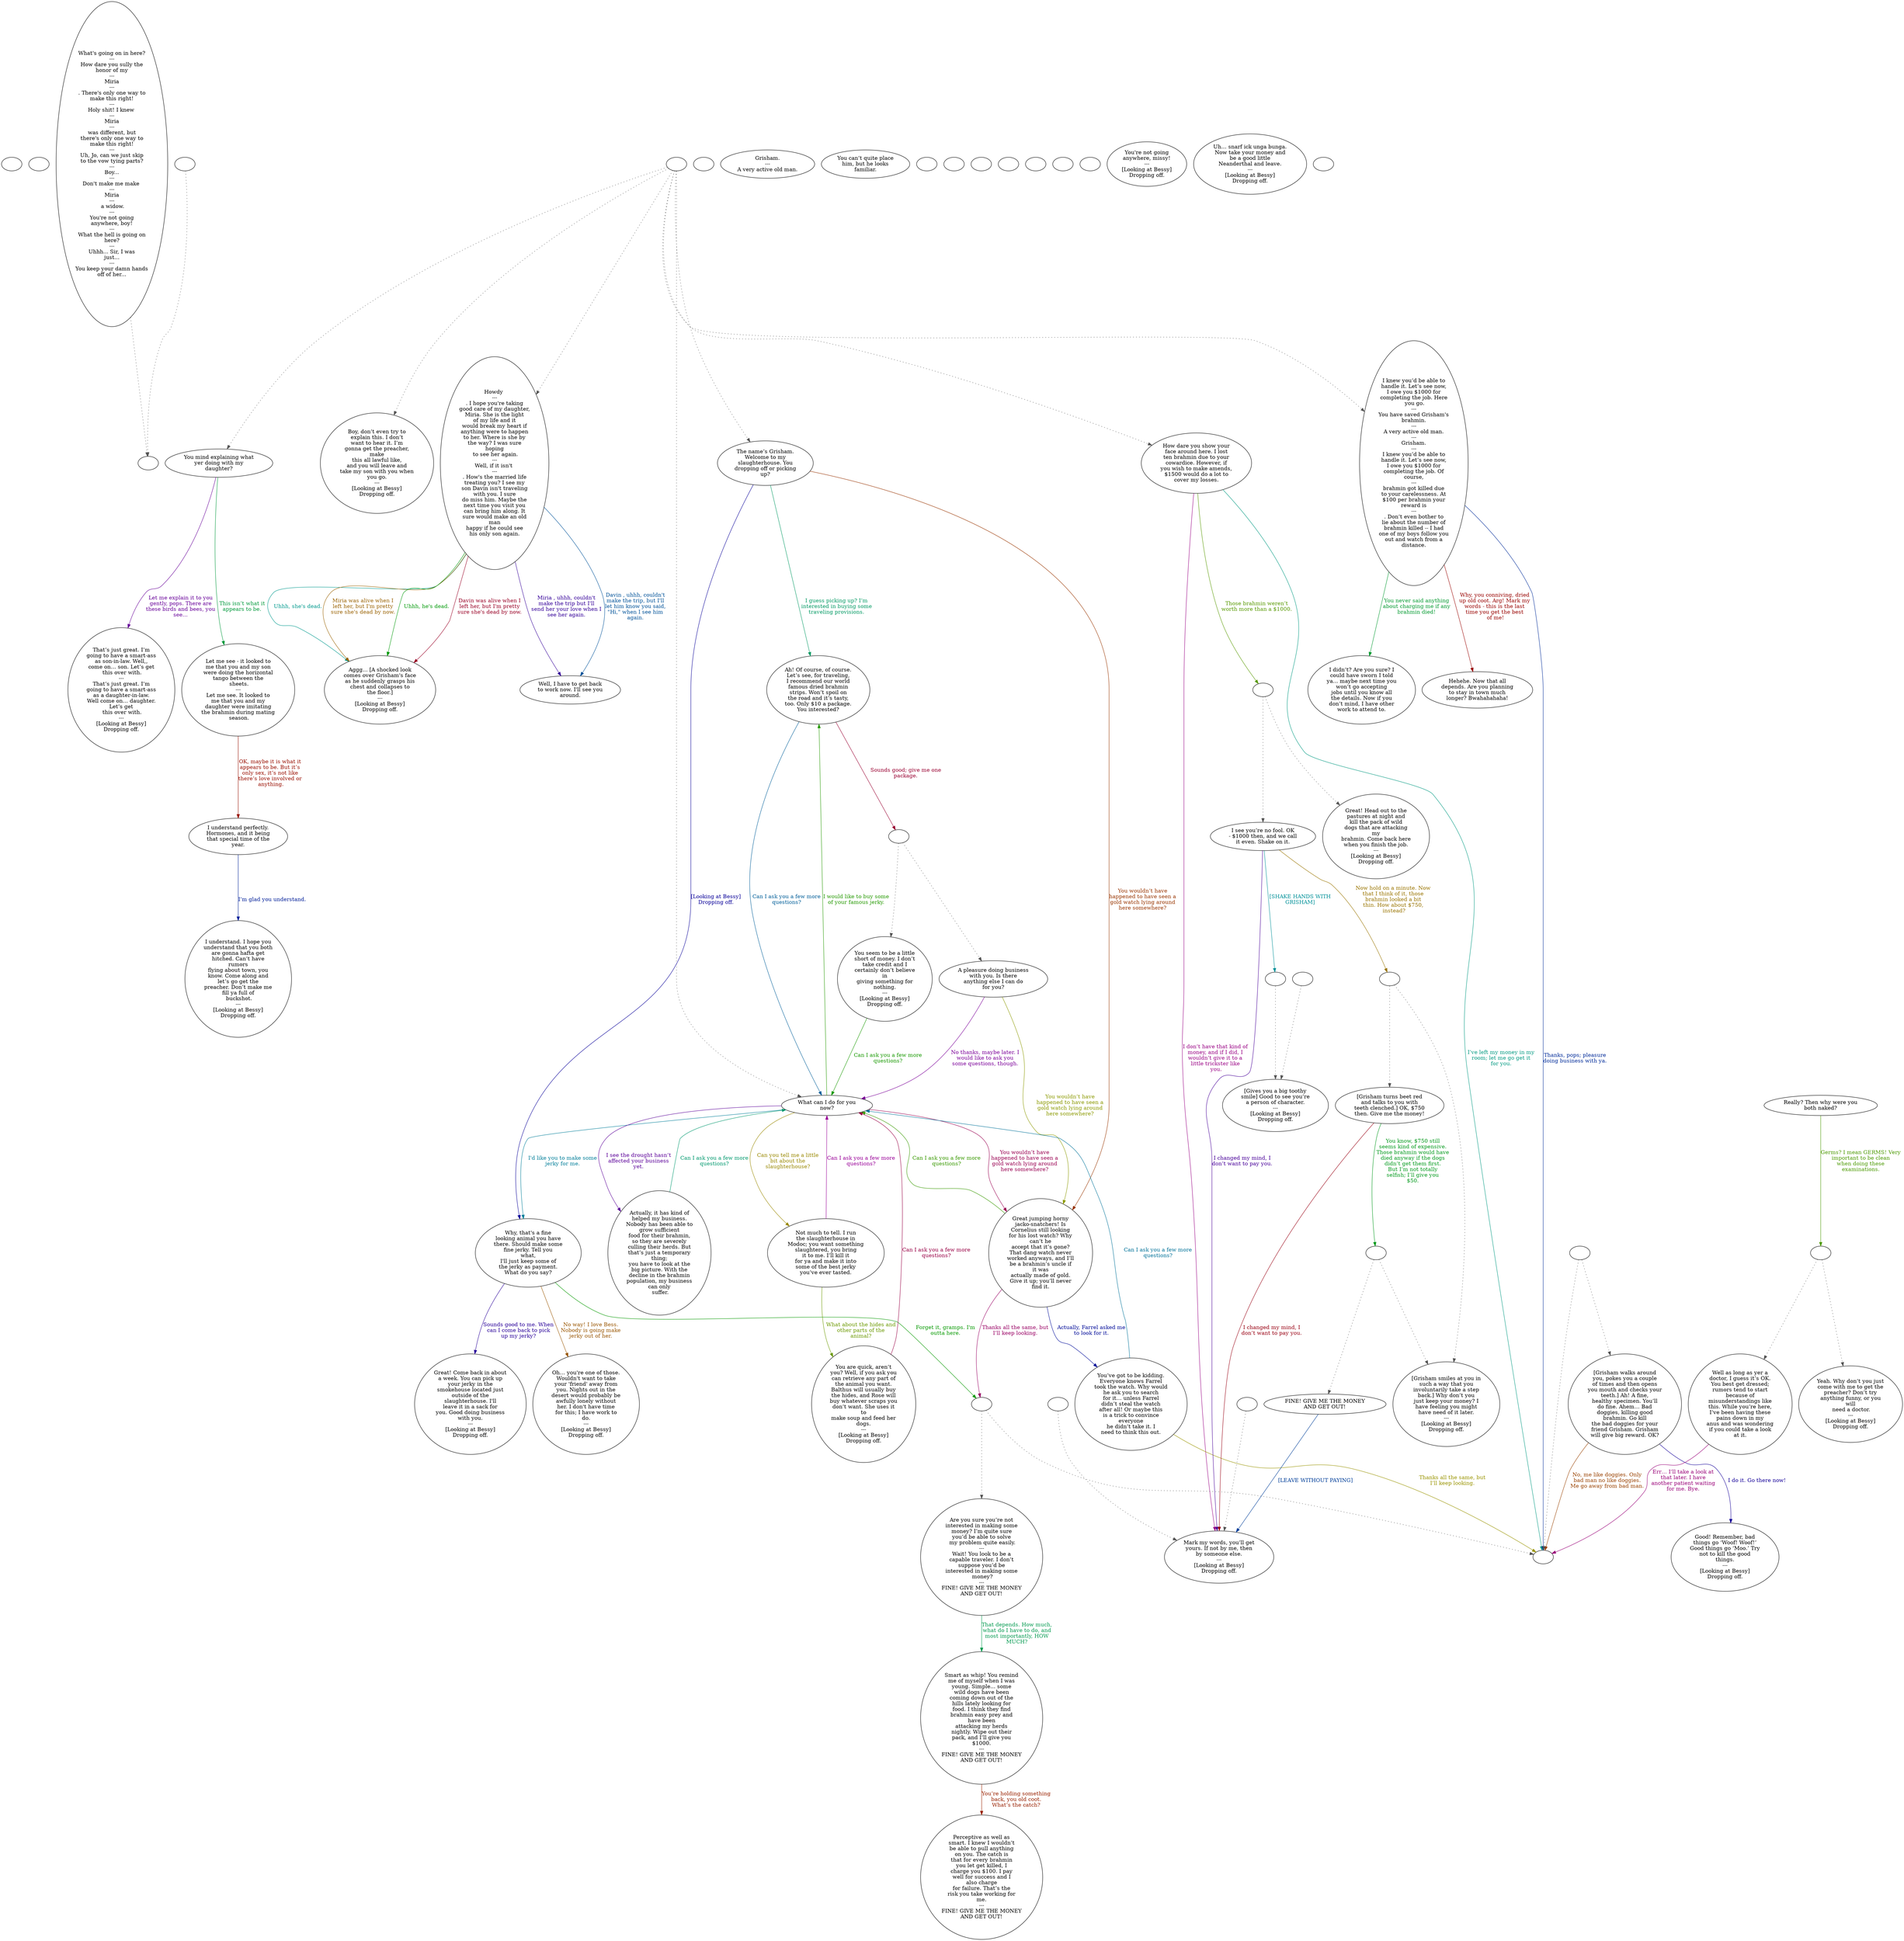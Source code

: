 digraph mcGrisha {
  "checkPartyMembersNearDoor" [style=filled       fillcolor="#FFFFFF"       color="#000000"]
  "checkPartyMembersNearDoor" [label=""]
  "start" [style=filled       fillcolor="#FFFFFF"       color="#000000"]
  "start" [label=""]
  "critter_p_proc" [style=filled       fillcolor="#FFFFFF"       color="#000000"]
  "critter_p_proc" -> "Node998" [style=dotted color="#555555"]
  "critter_p_proc" [label="What's going on in here?\n---\nHow dare you sully the\nhonor of my\n---\nMiria\n---\n. There's only one way to\nmake this right!\n---\nHoly shit! I knew \n---\nMiria\n---\nwas different, but\nthere's only one way to\nmake this right!\n---\nUh, Jo, can we just skip\nto the vow tying parts?\n---\nBoy...\n---\nDon't make me make \n---\nMiria\n---\n a widow.\n---\nYou're not going\nanywhere, boy!\n---\nWhat the hell is going on\nhere?\n---\nUhhh... Sir, I was\njust...\n---\nYou keep your damn hands\noff of her..."]
  "pickup_p_proc" [style=filled       fillcolor="#FFFFFF"       color="#000000"]
  "pickup_p_proc" -> "Node998" [style=dotted color="#555555"]
  "pickup_p_proc" [label=""]
  "talk_p_proc" [style=filled       fillcolor="#FFFFFF"       color="#000000"]
  "talk_p_proc" -> "Node041" [style=dotted color="#555555"]
  "talk_p_proc" -> "Node040" [style=dotted color="#555555"]
  "talk_p_proc" -> "Node050" [style=dotted color="#555555"]
  "talk_p_proc" -> "Node000" [style=dotted color="#555555"]
  "talk_p_proc" -> "Node003" [style=dotted color="#555555"]
  "talk_p_proc" -> "Node002" [style=dotted color="#555555"]
  "talk_p_proc" -> "Node001" [style=dotted color="#555555"]
  "talk_p_proc" [label=""]
  "destroy_p_proc" [style=filled       fillcolor="#FFFFFF"       color="#000000"]
  "destroy_p_proc" [label=""]
  "look_at_p_proc" [style=filled       fillcolor="#FFFFFF"       color="#000000"]
  "look_at_p_proc" [label="Grisham.\n---\nA very active old man."]
  "description_p_proc" [style=filled       fillcolor="#FFFFFF"       color="#000000"]
  "description_p_proc" [label="You can’t quite place\nhim, but he looks\nfamiliar."]
  "use_skill_on_p_proc" [style=filled       fillcolor="#FFFFFF"       color="#000000"]
  "use_skill_on_p_proc" [label=""]
  "damage_p_proc" [style=filled       fillcolor="#FFFFFF"       color="#000000"]
  "damage_p_proc" [label=""]
  "map_enter_p_proc" [style=filled       fillcolor="#FFFFFF"       color="#000000"]
  "map_enter_p_proc" [label=""]
  "map_exit_p_proc" [style=filled       fillcolor="#FFFFFF"       color="#000000"]
  "map_exit_p_proc" [label=""]
  "combat_p_proc" [style=filled       fillcolor="#FFFFFF"       color="#000000"]
  "combat_p_proc" [label=""]
  "timed_event_p_proc" [style=filled       fillcolor="#FFFFFF"       color="#000000"]
  "timed_event_p_proc" [label=""]
  "push_p_proc" [style=filled       fillcolor="#FFFFFF"       color="#000000"]
  "push_p_proc" [label=""]
  "Node000" [style=filled       fillcolor="#FFFFFF"       color="#000000"]
  "Node000" [label="The name’s Grisham.\nWelcome to my\nslaughterhouse. You\ndropping off or picking\nup?"]
  "Node000" -> "Node010" [label="I guess picking up? I’m\ninterested in buying some\ntraveling provisions." color="#009962" fontcolor="#009962"]
  "Node000" -> "Node017" [label="You wouldn’t have\nhappened to have seen a\ngold watch lying around\nhere somewhere?" color="#993500" fontcolor="#993500"]
  "Node000" -> "Node004" [label="[Looking at Bessy]\nDropping off." color="#080099" fontcolor="#080099"]
  "Node001" [style=filled       fillcolor="#FFFFFF"       color="#000000"]
  "Node001" [label="What can I do for you\nnow?"]
  "Node001" -> "Node010" [label="I would like to buy some\nof your famous jerky." color="#249900" fontcolor="#249900"]
  "Node001" -> "Node017" [label="You wouldn’t have\nhappened to have seen a\ngold watch lying around\nhere somewhere?" color="#990051" fontcolor="#990051"]
  "Node001" -> "Node004" [label="I'd like you to make some\njerky for me." color="#007E99" fontcolor="#007E99"]
  "Node001" -> "Node027" [label="Can you tell me a little\nbit about the\nslaughterhouse?" color="#998800" fontcolor="#998800"]
  "Node001" -> "Node028" [label="I see the drought hasn’t\naffected your business\nyet." color="#5B0099" fontcolor="#5B0099"]
  "Node002" [style=filled       fillcolor="#FFFFFF"       color="#000000"]
  "Node002" [label="I knew you’d be able to\nhandle it. Let’s see now,\nI owe you $1000 for\ncompleting the job. Here\n you go.\n---\nYou have saved Grisham's\nbrahmin.\n---\nA very active old man.\n---\nGrisham.\n---\nI knew you’d be able to\nhandle it. Let’s see now,\nI owe you $1000 for\ncompleting the job. Of\ncourse,\n---\nbrahmin got killed due\nto your carelessness. At\n$100 per brahmin your\nreward is\n---\n. Don’t even bother to\nlie about the number of\nbrahmin killed -- I had\none of my boys follow you\nout and watch from a\ndistance."]
  "Node002" -> "Node018" [label="You never said anything\nabout charging me if any\nbrahmin died!" color="#00992E" fontcolor="#00992E"]
  "Node002" -> "Node019" [label="Why, you conniving, dried\nup old coot. Arg! Mark my\nwords - this is the last\ntime you get the best\n of me!" color="#990200" fontcolor="#990200"]
  "Node002" -> "Node999" [label="Thanks, pops; pleasure\ndoing business with ya." color="#002B99" fontcolor="#002B99"]
  "Node003" [style=filled       fillcolor="#FFFFFF"       color="#000000"]
  "Node003" [label="How dare you show your\nface around here. I lost\nten brahmin due to your\ncowardice. However, if\nyou wish to make amends,\n$1500 would do a lot to\ncover my losses."]
  "Node003" -> "Node994" [label="Those brahmin weren’t\nworth more than a $1000." color="#579900" fontcolor="#579900"]
  "Node003" -> "Node024" [label="I don’t have that kind of\nmoney, and if I did, I\nwouldn’t give it to a\nlittle trickster like\n you." color="#990084" fontcolor="#990084"]
  "Node003" -> "Node999" [label="I’ve left my money in my\nroom; let me go get it\nfor you." color="#009981" fontcolor="#009981"]
  "Node004" [style=filled       fillcolor="#FFFFFF"       color="#000000"]
  "Node004" [label="Why, that's a fine\nlooking animal you have\nthere. Should make some\nfine jerky. Tell you\nwhat,\nI'll just keep some of\nthe jerky as payment.\nWhat do you say?"]
  "Node004" -> "Node005" [label="No way! I love Bess.\nNobody is going make\njerky out of her." color="#995500" fontcolor="#995500"]
  "Node004" -> "Node006" [label="Sounds good to me. When\ncan I come back to pick\nup my jerky?" color="#280099" fontcolor="#280099"]
  "Node004" -> "Node996" [label="Forget it, gramps. I'm\noutta here." color="#059900" fontcolor="#059900"]
  "Node005" [style=filled       fillcolor="#FFFFFF"       color="#000000"]
  "Node005" [label="Oh… you're one of those.\nWouldn't want to take\nyour 'friend' away from\nyou. Nights out in the\ndesert would probably be\nawfully lonely without\nher. I don't have time\nfor this; I have work to\ndo.\n---\n[Looking at Bessy]\nDropping off."]
  "Node006" [style=filled       fillcolor="#FFFFFF"       color="#000000"]
  "Node006" [label="Great! Come back in about\na week. You can pick up\nyour jerky in the\nsmokehouse located just\noutside of the\nslaughterhouse. I'll\nleave it in a sack for\nyou. Good doing business\nwith you.\n---\n[Looking at Bessy]\nDropping off."]
  "Node010" [style=filled       fillcolor="#FFFFFF"       color="#000000"]
  "Node010" [label="Ah! Of course, of course.\nLet’s see, for traveling,\nI recommend our world\nfamous dried brahmin\nstrips. Won’t spoil on\nthe road and it’s tasty,\ntoo. Only $10 a package.\nYou interested?"]
  "Node010" -> "Node992" [label="Sounds good; give me one\npackage." color="#990031" fontcolor="#990031"]
  "Node010" -> "Node001" [label="Can I ask you a few more\nquestions?" color="#005E99" fontcolor="#005E99"]
  "Node011" [style=filled       fillcolor="#FFFFFF"       color="#000000"]
  "Node011" [label="A pleasure doing business\nwith you. Is there\nanything else I can do\nfor you?"]
  "Node011" -> "Node017" [label="You wouldn’t have\nhappened to have seen a\ngold watch lying around\nhere somewhere?" color="#8B9900" fontcolor="#8B9900"]
  "Node011" -> "Node001" [label="No thanks, maybe later. I\nwould like to ask you\nsome questions, though." color="#7B0099" fontcolor="#7B0099"]
  "Node012" [style=filled       fillcolor="#FFFFFF"       color="#000000"]
  "Node012" [label="Are you sure you’re not\ninterested in making some\nmoney? I’m quite sure\nyou’d be able to solve\n my problem quite easily.\n---\nWait! You look to be a\ncapable traveler. I don’t\nsuppose you’d be\ninterested in making some\n money?\n---\nFINE! GIVE ME THE MONEY\nAND GET OUT!"]
  "Node012" -> "Node013" [label="That depends. How much,\nwhat do I have to do, and\nmost importantly, HOW\nMUCH?" color="#00994E" fontcolor="#00994E"]
  "Node013" [style=filled       fillcolor="#FFFFFF"       color="#000000"]
  "Node013" [label="Smart as whip! You remind\nme of myself when I was\nyoung. Simple... some\nwild dogs have been\ncoming down out of the\nhills lately looking for\nfood. I think they find\nbrahmin easy prey and\nhave been\nattacking my herds\nnightly. Wipe out their\npack, and I’ll give you\n$1000.\n---\nFINE! GIVE ME THE MONEY\nAND GET OUT!"]
  "Node013" -> "Node014" [label="You’re holding something\nback, you old coot.\nWhat’s the catch?" color="#992100" fontcolor="#992100"]
  "Node014" [style=filled       fillcolor="#FFFFFF"       color="#000000"]
  "Node014" [label="Perceptive as well as\nsmart. I knew I wouldn’t\nbe able to pull anything\non you. The catch is\nthat for every brahmin\nyou let get killed, I\ncharge you $100. I pay\nwell for success and I\nalso charge\nfor failure. That’s the\nrisk you take working for\nme.\n---\nFINE! GIVE ME THE MONEY\nAND GET OUT!"]
  "Node016" [style=filled       fillcolor="#FFFFFF"       color="#000000"]
  "Node016" [label="Great! Head out to the\npastures at night and\nkill the pack of wild\ndogs that are attacking\nmy\nbrahmin. Come back here\nwhen you finish the job.\n---\n[Looking at Bessy]\nDropping off."]
  "Node017" [style=filled       fillcolor="#FFFFFF"       color="#000000"]
  "Node017" [label="Great jumping horny\njacko-snatchers! Is\nCornelius still looking\nfor his lost watch? Why\ncan’t he\naccept that it’s gone?\nThat dang watch never\nworked anyways, and I’ll\nbe a brahmin’s uncle if\nit was\nactually made of gold.\nGive it up; you’ll never\nfind it."]
  "Node017" -> "Node036" [label="Actually, Farrel asked me\nto look for it." color="#000B99" fontcolor="#000B99"]
  "Node017" -> "Node001" [label="Can I ask you a few more\nquestions?" color="#389900" fontcolor="#389900"]
  "Node017" -> "Node996" [label="Thanks all the same, but\nI’ll keep looking." color="#990064" fontcolor="#990064"]
  "Node018" [style=filled       fillcolor="#FFFFFF"       color="#000000"]
  "Node018" [label="I didn’t? Are you sure? I\ncould have sworn I told\nya... maybe next time you\nwon’t go accepting\njobs until you know all\nthe details. Now if you\ndon’t mind, I have other\nwork to attend to."]
  "Node019" [style=filled       fillcolor="#FFFFFF"       color="#000000"]
  "Node019" [label="Hehehe. Now that all\ndepends. Are you planning\nto stay in town much\nlonger? Bwahahahaha!"]
  "Node020" [style=filled       fillcolor="#FFFFFF"       color="#000000"]
  "Node020" [label="I see you’re no fool. OK\n- $1000 then, and we call\nit even. Shake on it."]
  "Node020" -> "Node991" [label="[SHAKE HANDS WITH\nGRISHAM]" color="#009199" fontcolor="#009199"]
  "Node020" -> "Node990" [label="Now hold on a minute. Now\nthat I think of it, those\nbrahmin looked a bit\nthin. How about $750,\n instead?" color="#997400" fontcolor="#997400"]
  "Node020" -> "Node024" [label="I changed my mind, I\ndon’t want to pay you." color="#480099" fontcolor="#480099"]
  "Node021" [style=filled       fillcolor="#FFFFFF"       color="#000000"]
  "Node021" [label="[Gives you a big toothy\nsmile] Good to see you’re\na person of character.\n---\n[Looking at Bessy]\nDropping off."]
  "Node022" [style=filled       fillcolor="#FFFFFF"       color="#000000"]
  "Node022" [label="[Grisham turns beet red\nand talks to you with\nteeth clenched.] OK, $750\nthen. Give me the money!"]
  "Node022" -> "Node988" [label="You know, $750 still\nseems kind of expensive.\nThose brahmin would have\ndied anyway if the dogs\ndidn’t get them first.\nBut I’m not totally\nselfish; I’ll give you\n$50." color="#00991B" fontcolor="#00991B"]
  "Node022" -> "Node024" [label="I changed my mind, I\ndon’t want to pay you." color="#990012" fontcolor="#990012"]
  "Node023" [style=filled       fillcolor="#FFFFFF"       color="#000000"]
  "Node023" [label="FINE! GIVE ME THE MONEY\nAND GET OUT!"]
  "Node023" -> "Node024" [label="[LEAVE WITHOUT PAYING]" color="#003E99" fontcolor="#003E99"]
  "Node024" [style=filled       fillcolor="#FFFFFF"       color="#000000"]
  "Node024" [label="Mark my words, you’ll get\nyours. If not by me, then\nby someone else.\n---\n[Looking at Bessy]\nDropping off."]
  "Node026" [style=filled       fillcolor="#FFFFFF"       color="#000000"]
  "Node026" [label="[Grisham smiles at you in\nsuch a way that you\ninvoluntarily take a step\nback.] Why don’t you\njust keep your money? I\nhave feeling you might\nhave need of it later.\n---\n[Looking at Bessy]\nDropping off."]
  "Node027" [style=filled       fillcolor="#FFFFFF"       color="#000000"]
  "Node027" [label="Not much to tell. I run\nthe slaughterhouse in\nModoc; you want something\nslaughtered, you bring\nit to me. I’ll kill it\nfor ya and make it into\nsome of the best jerky\nyou’ve ever tasted."]
  "Node027" -> "Node035" [label="What about the hides and\nother parts of the\nanimal?" color="#6B9900" fontcolor="#6B9900"]
  "Node027" -> "Node001" [label="Can I ask you a few more\nquestions?" color="#990098" fontcolor="#990098"]
  "Node028" [style=filled       fillcolor="#FFFFFF"       color="#000000"]
  "Node028" [label="Actually, it has kind of\nhelped my business.\nNobody has been able to\ngrow sufficient\nfood for their brahmin,\nso they are severely\nculling their herds. But\nthat’s just a temporary\nthing;\nyou have to look at the\nbig picture. With the\ndecline in the brahmin\npopulation, my business\ncan only\n suffer."]
  "Node028" -> "Node001" [label="Can I ask you a few more\nquestions?" color="#00996E" fontcolor="#00996E"]
  "Node029" [style=filled       fillcolor="#FFFFFF"       color="#000000"]
  "Node029" [label="[Grisham walks around\nyou, pokes you a couple\nof times and then opens\nyou mouth and checks your\nteeth.] Ah! A fine,\nhealthy specimen. You’ll\ndo fine. Ahem… Bad\ndoggies, killing good\nbrahmin. Go kill\nthe bad doggies for your\nfriend Grisham. Grisham\nwill give big reward. OK?"]
  "Node029" -> "Node999" [label="No, me like doggies. Only\nbad man no like doggies.\nMe go away from bad man." color="#994100" fontcolor="#994100"]
  "Node029" -> "Node030" [label="I do it. Go there now!" color="#140099" fontcolor="#140099"]
  "Node030" [style=filled       fillcolor="#FFFFFF"       color="#000000"]
  "Node030" [label="Good! Remember, bad\nthings go ‘Woof! Woof!’\nGood things go ‘Moo.’ Try\nnot to kill the good\nthings.\n---\n[Looking at Bessy]\nDropping off."]
  "Node031" [style=filled       fillcolor="#FFFFFF"       color="#000000"]
  "Node031" [label="You seem to be a little\nshort of money. I don’t\ntake credit and I\ncertainly don’t believe\nin\ngiving something for\nnothing.\n---\n[Looking at Bessy]\nDropping off."]
  "Node031" -> "Node001" [label="Can I ask you a few more\nquestions?" color="#189900" fontcolor="#189900"]
  "Node033" [style=filled       fillcolor="#FFFFFF"       color="#000000"]
  "Node033" [label="You're not going\nanywhere, missy!\n---\n[Looking at Bessy]\nDropping off."]
  "Node034" [style=filled       fillcolor="#FFFFFF"       color="#000000"]
  "Node034" [label="Uh… snarf ick unga bunga.\nNow take your money and\nbe a good little\nNeanderthal and leave.\n---\n[Looking at Bessy]\nDropping off."]
  "Node035" [style=filled       fillcolor="#FFFFFF"       color="#000000"]
  "Node035" [label="You are quick, aren’t\nyou? Well, if you ask you\ncan retrieve any part of\nthe animal you want.\nBalthus will usually buy\nthe hides, and Rose will\nbuy whatever scraps you\ndon’t want. She uses it\nto\nmake soup and feed her\ndogs.\n---\n[Looking at Bessy]\nDropping off."]
  "Node035" -> "Node001" [label="Can I ask you a few more\nquestions?" color="#990045" fontcolor="#990045"]
  "Node036" [style=filled       fillcolor="#FFFFFF"       color="#000000"]
  "Node036" [label="You’ve got to be kidding.\nEveryone knows Farrel\ntook the watch. Why would\nhe ask you to search\nfor it… unless Farrel\ndidn’t steal the watch\nafter all! Or maybe this\nis a trick to convince\neveryone\nhe didn’t take it. I\nneed to think this out."]
  "Node036" -> "Node001" [label="Can I ask you a few more\nquestions?" color="#007299" fontcolor="#007299"]
  "Node036" -> "Node999" [label="Thanks all the same, but\nI’ll keep looking." color="#999400" fontcolor="#999400"]
  "Node040" [style=filled       fillcolor="#FFFFFF"       color="#000000"]
  "Node040" [label="Boy, don’t even try to\nexplain this. I don’t\nwant to hear it. I’m\ngonna get the preacher,\nmake\nthis all lawful like,\nand you will leave and\ntake my son with you when\nyou go.\n---\n[Looking at Bessy]\nDropping off."]
  "Node041" [style=filled       fillcolor="#FFFFFF"       color="#000000"]
  "Node041" [label="You mind explaining what\nyer doing with my\ndaughter?"]
  "Node041" -> "Node042" [label="Let me explain it to you\ngently, pops. There are\nthese birds and bees, you\nsee…" color="#670099" fontcolor="#670099"]
  "Node041" -> "Node043" [label="This isn’t what it\nappears to be." color="#00993B" fontcolor="#00993B"]
  "Node042" [style=filled       fillcolor="#FFFFFF"       color="#000000"]
  "Node042" [label="That’s just great. I’m\ngoing to have a smart-ass\nas son-in-law. Well,,\ncome on… son. Let’s get\n this over with.\n---\nThat’s just great. I’m\ngoing to have a smart-ass\nas a daughter-in-law.\nWell come on… daughter.\nLet’s get\n this over with.\n---\n[Looking at Bessy]\nDropping off."]
  "Node043" [style=filled       fillcolor="#FFFFFF"       color="#000000"]
  "Node043" [label="Let me see - it looked to\nme that you and my son\nwere doing the horizontal\ntango between the\n sheets.\n---\nLet me see. It looked to\nme that you and my\ndaughter were imitating\nthe brahmin during mating\n season."]
  "Node043" -> "Node044" [label="OK, maybe it is what it\nappears to be. But it’s\nonly sex, it’s not like\nthere’s love involved or\n anything." color="#990E00" fontcolor="#990E00"]
  "Node044" [style=filled       fillcolor="#FFFFFF"       color="#000000"]
  "Node044" [label="I understand perfectly.\nHormones, and it being\nthat special time of the\nyear."]
  "Node044" -> "Node045" [label="I’m glad you understand." color="#001F99" fontcolor="#001F99"]
  "Node045" [style=filled       fillcolor="#FFFFFF"       color="#000000"]
  "Node045" [label="I understand. I hope you\nunderstand that you both\nare gonna hafta get\nhitched. Can’t have\nrumors\nflying about town, you\nknow. Come along and\nlet’s go get the\npreacher. Don’t make me\nfill ya full of\n buckshot.\n---\n[Looking at Bessy]\nDropping off."]
  "Node046" [style=filled       fillcolor="#FFFFFF"       color="#000000"]
  "Node046" [label="Really? Then why were you\nboth naked?"]
  "Node046" -> "Node985" [label="Germs? I mean GERMS! Very\nimportant to be clean\nwhen doing these\nexaminations." color="#4B9900" fontcolor="#4B9900"]
  "Node047" [style=filled       fillcolor="#FFFFFF"       color="#000000"]
  "Node047" [label="Well as long as yer a\ndoctor, I guess it’s OK.\nYou best get dressed;\nrumors tend to start\nbecause of\nmisunderstandings like\nthis. While you’re here,\nI’ve been having these\npains down in my\nanus and was wondering\nif you could take a look\nat it."]
  "Node047" -> "Node999" [label="Err… I’ll take a look at\nthat later. I have\nanother patient waiting\nfor me. Bye." color="#990078" fontcolor="#990078"]
  "Node048" [style=filled       fillcolor="#FFFFFF"       color="#000000"]
  "Node048" [label="Yeah. Why don’t you just\ncome with me to get the\npreacher? Don’t try\nanything funny, or you\nwill\n need a doctor.\n---\n[Looking at Bessy]\nDropping off."]
  "Node050" [style=filled       fillcolor="#FFFFFF"       color="#000000"]
  "Node050" [label="Howdy \n---\n. I hope you're taking\ngood care of my daughter,\nMiria. She is the light\nof my life and it\nwould break my heart if\nanything were to happen\nto her. Where is she by\nthe way? I was sure\nhoping\n to see her again.\n---\nWell, if it isn't \n---\n. How's the married life\ntreating you? I see my\nson Davin isn't traveling\nwith you. I sure\ndo miss him. Maybe the\nnext time you visit you\ncan bring him along. It\nsure would make an old\nman\nhappy if he could see\nhis only son again."]
  "Node050" -> "Node051" [label="Uhhh, she's dead." color="#00998D" fontcolor="#00998D"]
  "Node050" -> "Node051" [label="Miria was alive when I\nleft her, but I'm pretty\nsure she's dead by now." color="#996100" fontcolor="#996100"]
  "Node050" -> "Node052" [label="Miria , uhhh, couldn't\nmake the trip but I'll\nsend her your love when I\nsee her again." color="#340099" fontcolor="#340099"]
  "Node050" -> "Node051" [label="Uhhh, he's dead." color="#009907" fontcolor="#009907"]
  "Node050" -> "Node051" [label="Davin was alive when I\nleft her, but I'm pretty\nsure she's dead by now." color="#990025" fontcolor="#990025"]
  "Node050" -> "Node052" [label="Davin , uhhh, couldn't\nmake the trip, but I'll\nlet him know you said,\n\"Hi,\" when I see him\nagain." color="#005299" fontcolor="#005299"]
  "Node051" [style=filled       fillcolor="#FFFFFF"       color="#000000"]
  "Node051" [label="Aggg... [A shocked look\ncomes over Grisham's face\nas he suddenly grasps his\nchest and collapses to\nthe floor.]\n---\n[Looking at Bessy]\nDropping off."]
  "Node052" [style=filled       fillcolor="#FFFFFF"       color="#000000"]
  "Node052" [label="Well, I have to get back\nto work now. I'll see you\naround."]
  "Node999" [style=filled       fillcolor="#FFFFFF"       color="#000000"]
  "Node999" [label=""]
  "Node998" [style=filled       fillcolor="#FFFFFF"       color="#000000"]
  "Node998" [label=""]
  "Node996" [style=filled       fillcolor="#FFFFFF"       color="#000000"]
  "Node996" -> "Node012" [style=dotted color="#555555"]
  "Node996" -> "Node999" [style=dotted color="#555555"]
  "Node996" [label=""]
  "Node995" [style=filled       fillcolor="#FFFFFF"       color="#000000"]
  "Node995" -> "Node029" [style=dotted color="#555555"]
  "Node995" -> "Node999" [style=dotted color="#555555"]
  "Node995" [label=""]
  "Node994" [style=filled       fillcolor="#FFFFFF"       color="#000000"]
  "Node994" -> "Node020" [style=dotted color="#555555"]
  "Node994" -> "Node016" [style=dotted color="#555555"]
  "Node994" [label=""]
  "Node993" [style=filled       fillcolor="#FFFFFF"       color="#000000"]
  "Node993" -> "Node021" [style=dotted color="#555555"]
  "Node993" [label=""]
  "Node992" [style=filled       fillcolor="#FFFFFF"       color="#000000"]
  "Node992" -> "Node011" [style=dotted color="#555555"]
  "Node992" -> "Node031" [style=dotted color="#555555"]
  "Node992" [label=""]
  "Node991" [style=filled       fillcolor="#FFFFFF"       color="#000000"]
  "Node991" -> "Node021" [style=dotted color="#555555"]
  "Node991" [label=""]
  "Node990" [style=filled       fillcolor="#FFFFFF"       color="#000000"]
  "Node990" -> "Node022" [style=dotted color="#555555"]
  "Node990" -> "Node026" [style=dotted color="#555555"]
  "Node990" [label=""]
  "Node989" [style=filled       fillcolor="#FFFFFF"       color="#000000"]
  "Node989" -> "Node024" [style=dotted color="#555555"]
  "Node989" [label=""]
  "Node988" [style=filled       fillcolor="#FFFFFF"       color="#000000"]
  "Node988" -> "Node023" [style=dotted color="#555555"]
  "Node988" -> "Node026" [style=dotted color="#555555"]
  "Node988" [label=""]
  "Node987" [style=filled       fillcolor="#FFFFFF"       color="#000000"]
  "Node987" -> "Node024" [style=dotted color="#555555"]
  "Node987" [label=""]
  "Node985" [style=filled       fillcolor="#FFFFFF"       color="#000000"]
  "Node985" -> "Node047" [style=dotted color="#555555"]
  "Node985" -> "Node048" [style=dotted color="#555555"]
  "Node985" [label=""]
  "Node983" [style=filled       fillcolor="#FFFFFF"       color="#000000"]
  "Node983" [label=""]
}